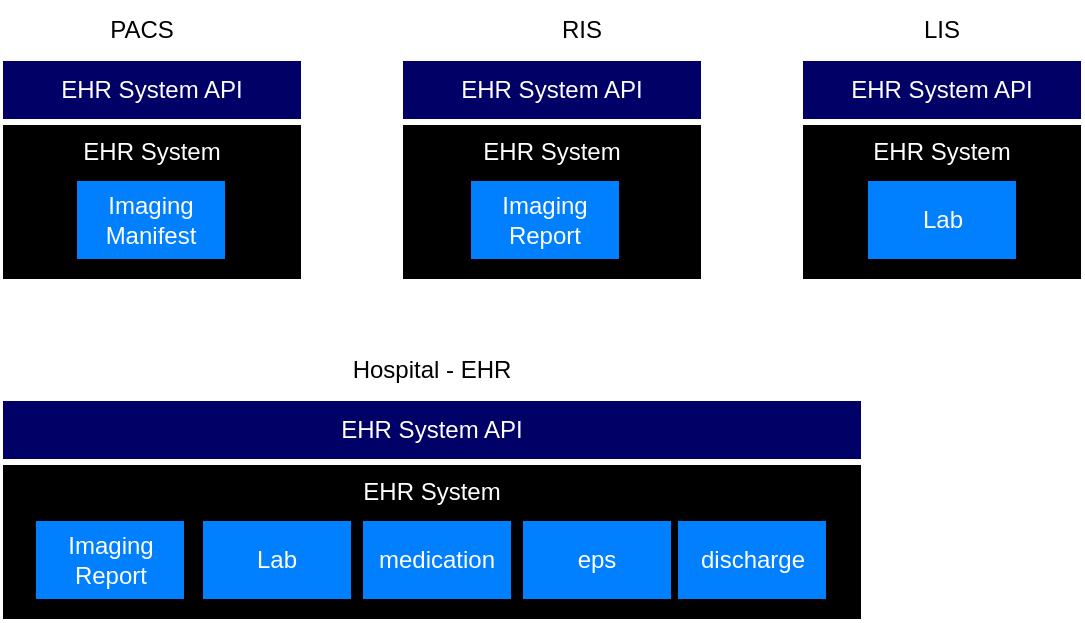 <mxfile>
    <diagram id="7DxYmeiJ2lTFtTUadnrN" name="Page-1">
        <mxGraphModel dx="1064" dy="722" grid="1" gridSize="10" guides="1" tooltips="1" connect="1" arrows="1" fold="1" page="1" pageScale="1" pageWidth="850" pageHeight="1100" math="0" shadow="0">
            <root>
                <mxCell id="0"/>
                <mxCell id="1" parent="0"/>
                <mxCell id="2" value="&lt;font color=&quot;#ffffff&quot;&gt;EHR System API&lt;/font&gt;" style="whiteSpace=wrap;html=1;strokeColor=#FFFFFF;fillColor=#000066;" parent="1" vertex="1">
                    <mxGeometry x="20" y="50" width="150" height="30" as="geometry"/>
                </mxCell>
                <mxCell id="3" value="&lt;font color=&quot;#ffffff&quot;&gt;EHR System&lt;/font&gt;" style="whiteSpace=wrap;html=1;strokeColor=#FFFFFF;fillColor=#000000;verticalAlign=top;" parent="1" vertex="1">
                    <mxGeometry x="20" y="82" width="150" height="78" as="geometry"/>
                </mxCell>
                <mxCell id="4" value="PACS" style="text;html=1;align=center;verticalAlign=middle;whiteSpace=wrap;rounded=0;" parent="1" vertex="1">
                    <mxGeometry x="20" y="20" width="140" height="30" as="geometry"/>
                </mxCell>
                <mxCell id="5" value="&lt;font style=&quot;color: rgb(255, 255, 255);&quot;&gt;Imaging&lt;/font&gt;&lt;div&gt;&lt;font style=&quot;color: rgb(255, 255, 255);&quot;&gt;Manifest&lt;/font&gt;&lt;/div&gt;" style="whiteSpace=wrap;html=1;fillColor=#007FFF;fontColor=light-dark(#fafafa, #ededed);" parent="1" vertex="1">
                    <mxGeometry x="57" y="110" width="75" height="40" as="geometry"/>
                </mxCell>
                <mxCell id="6" value="&lt;font color=&quot;#ffffff&quot;&gt;EHR System API&lt;/font&gt;" style="whiteSpace=wrap;html=1;strokeColor=#FFFFFF;fillColor=#000066;" parent="1" vertex="1">
                    <mxGeometry x="220" y="50" width="150" height="30" as="geometry"/>
                </mxCell>
                <mxCell id="7" value="&lt;font color=&quot;#ffffff&quot;&gt;EHR System&lt;/font&gt;" style="whiteSpace=wrap;html=1;strokeColor=#FFFFFF;fillColor=#000000;verticalAlign=top;" parent="1" vertex="1">
                    <mxGeometry x="220" y="82" width="150" height="78" as="geometry"/>
                </mxCell>
                <mxCell id="8" value="RIS" style="text;html=1;align=center;verticalAlign=middle;whiteSpace=wrap;rounded=0;" parent="1" vertex="1">
                    <mxGeometry x="280" y="20" width="60" height="30" as="geometry"/>
                </mxCell>
                <mxCell id="9" value="&lt;font style=&quot;color: rgb(255, 255, 255);&quot;&gt;Imaging&lt;/font&gt;&lt;div&gt;&lt;font style=&quot;color: rgb(255, 255, 255);&quot;&gt;Report&lt;/font&gt;&lt;/div&gt;" style="whiteSpace=wrap;html=1;fillColor=#007FFF;fontColor=light-dark(#fafafa, #ededed);" parent="1" vertex="1">
                    <mxGeometry x="254" y="110" width="75" height="40" as="geometry"/>
                </mxCell>
                <mxCell id="10" value="&lt;font color=&quot;#ffffff&quot;&gt;EHR System API&lt;/font&gt;" style="whiteSpace=wrap;html=1;strokeColor=#FFFFFF;fillColor=#000066;" parent="1" vertex="1">
                    <mxGeometry x="420" y="50" width="140" height="30" as="geometry"/>
                </mxCell>
                <mxCell id="11" value="&lt;font color=&quot;#ffffff&quot;&gt;EHR System&lt;/font&gt;" style="whiteSpace=wrap;html=1;strokeColor=#FFFFFF;fillColor=#000000;verticalAlign=top;" parent="1" vertex="1">
                    <mxGeometry x="420" y="82" width="140" height="78" as="geometry"/>
                </mxCell>
                <mxCell id="12" value="LIS" style="text;html=1;align=center;verticalAlign=middle;whiteSpace=wrap;rounded=0;" parent="1" vertex="1">
                    <mxGeometry x="420" y="20" width="140" height="30" as="geometry"/>
                </mxCell>
                <mxCell id="13" value="&lt;font style=&quot;color: rgb(255, 255, 255);&quot;&gt;Lab&lt;/font&gt;" style="whiteSpace=wrap;html=1;fillColor=#007FFF;fontColor=light-dark(#fafafa, #ededed);" parent="1" vertex="1">
                    <mxGeometry x="452.5" y="110" width="75" height="40" as="geometry"/>
                </mxCell>
                <mxCell id="15" value="&lt;font color=&quot;#ffffff&quot;&gt;EHR System API&lt;/font&gt;" style="whiteSpace=wrap;html=1;strokeColor=#FFFFFF;fillColor=#000066;" parent="1" vertex="1">
                    <mxGeometry x="20" y="220" width="430" height="30" as="geometry"/>
                </mxCell>
                <mxCell id="16" value="&lt;font color=&quot;#ffffff&quot;&gt;EHR System&lt;/font&gt;" style="whiteSpace=wrap;html=1;strokeColor=#FFFFFF;fillColor=#000000;verticalAlign=top;" parent="1" vertex="1">
                    <mxGeometry x="20" y="252" width="430" height="78" as="geometry"/>
                </mxCell>
                <mxCell id="17" value="Hospital - EHR" style="text;html=1;align=center;verticalAlign=middle;whiteSpace=wrap;rounded=0;" parent="1" vertex="1">
                    <mxGeometry x="20" y="190" width="430" height="30" as="geometry"/>
                </mxCell>
                <mxCell id="18" value="&lt;font style=&quot;color: rgb(255, 255, 255);&quot;&gt;Imaging&lt;/font&gt;&lt;div&gt;&lt;font style=&quot;color: rgb(255, 255, 255);&quot;&gt;Report&lt;/font&gt;&lt;/div&gt;" style="whiteSpace=wrap;html=1;fillColor=#007FFF;fontColor=light-dark(#fafafa, #ededed);" parent="1" vertex="1">
                    <mxGeometry x="36.5" y="280" width="75" height="40" as="geometry"/>
                </mxCell>
                <mxCell id="19" value="&lt;font style=&quot;color: rgb(255, 255, 255);&quot;&gt;Lab&lt;/font&gt;" style="whiteSpace=wrap;html=1;fillColor=#007FFF;fontColor=light-dark(#fafafa, #ededed);" parent="1" vertex="1">
                    <mxGeometry x="120" y="280" width="75" height="40" as="geometry"/>
                </mxCell>
                <mxCell id="20" value="&lt;font style=&quot;color: rgb(255, 255, 255);&quot;&gt;medication&lt;/font&gt;" style="whiteSpace=wrap;html=1;fillColor=#007FFF;fontColor=light-dark(#fafafa, #ededed);" parent="1" vertex="1">
                    <mxGeometry x="200" y="280" width="75" height="40" as="geometry"/>
                </mxCell>
                <mxCell id="21" value="&lt;font style=&quot;color: rgb(255, 255, 255);&quot;&gt;eps&lt;/font&gt;" style="whiteSpace=wrap;html=1;fillColor=#007FFF;fontColor=light-dark(#fafafa, #ededed);" parent="1" vertex="1">
                    <mxGeometry x="280" y="280" width="75" height="40" as="geometry"/>
                </mxCell>
                <mxCell id="22" value="&lt;font style=&quot;color: rgb(255, 255, 255);&quot;&gt;discharge&lt;/font&gt;" style="whiteSpace=wrap;html=1;fillColor=#007FFF;fontColor=light-dark(#fafafa, #ededed);" parent="1" vertex="1">
                    <mxGeometry x="357.5" y="280" width="75" height="40" as="geometry"/>
                </mxCell>
            </root>
        </mxGraphModel>
    </diagram>
</mxfile>